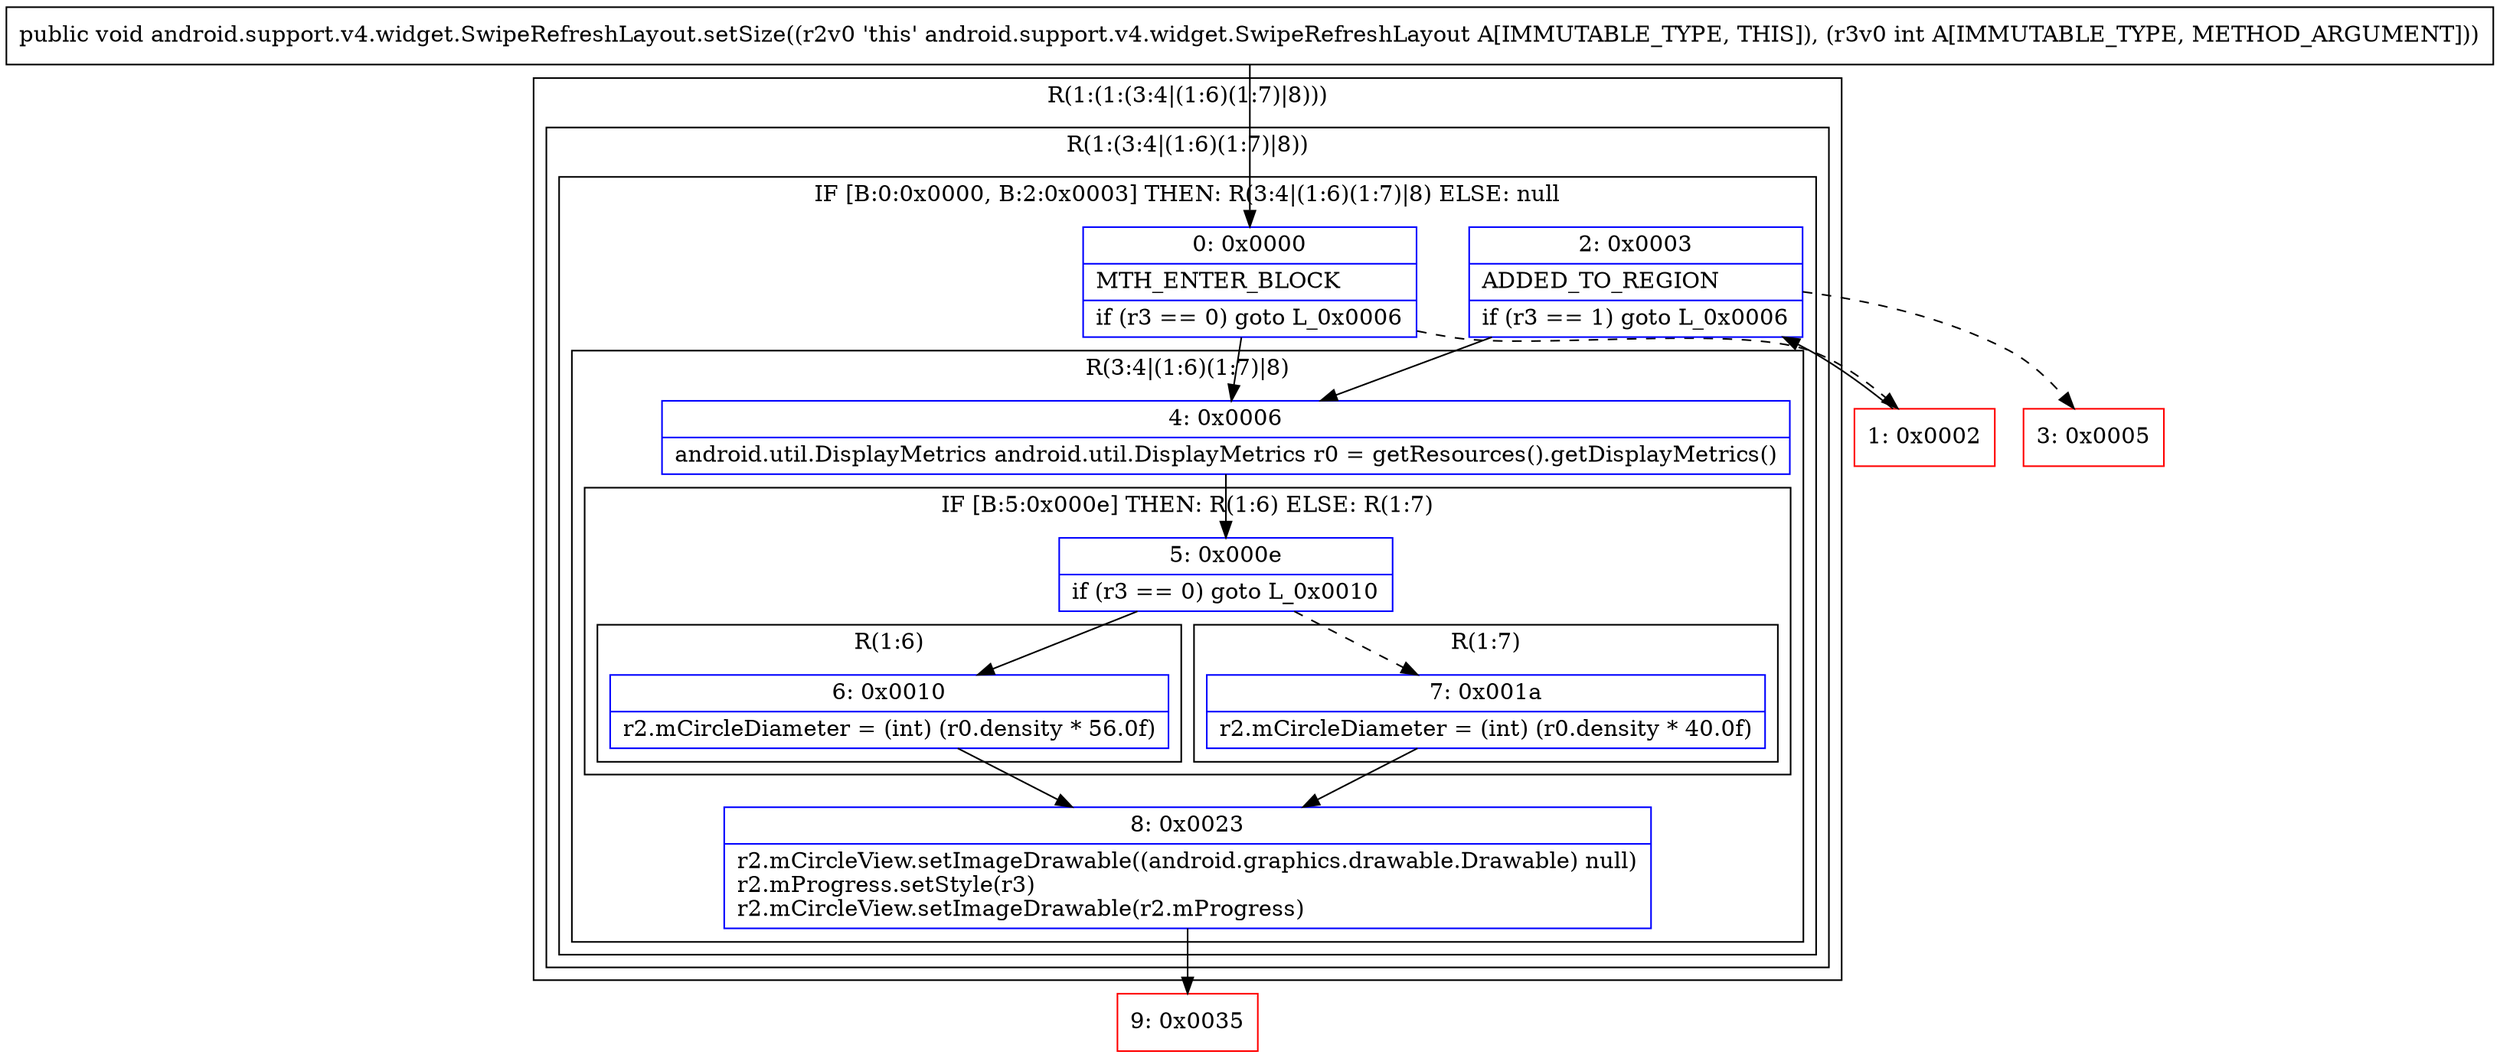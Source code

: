 digraph "CFG forandroid.support.v4.widget.SwipeRefreshLayout.setSize(I)V" {
subgraph cluster_Region_1325400927 {
label = "R(1:(1:(3:4|(1:6)(1:7)|8)))";
node [shape=record,color=blue];
subgraph cluster_Region_369601399 {
label = "R(1:(3:4|(1:6)(1:7)|8))";
node [shape=record,color=blue];
subgraph cluster_IfRegion_52560485 {
label = "IF [B:0:0x0000, B:2:0x0003] THEN: R(3:4|(1:6)(1:7)|8) ELSE: null";
node [shape=record,color=blue];
Node_0 [shape=record,label="{0\:\ 0x0000|MTH_ENTER_BLOCK\l|if (r3 == 0) goto L_0x0006\l}"];
Node_2 [shape=record,label="{2\:\ 0x0003|ADDED_TO_REGION\l|if (r3 == 1) goto L_0x0006\l}"];
subgraph cluster_Region_2008450794 {
label = "R(3:4|(1:6)(1:7)|8)";
node [shape=record,color=blue];
Node_4 [shape=record,label="{4\:\ 0x0006|android.util.DisplayMetrics android.util.DisplayMetrics r0 = getResources().getDisplayMetrics()\l}"];
subgraph cluster_IfRegion_639003742 {
label = "IF [B:5:0x000e] THEN: R(1:6) ELSE: R(1:7)";
node [shape=record,color=blue];
Node_5 [shape=record,label="{5\:\ 0x000e|if (r3 == 0) goto L_0x0010\l}"];
subgraph cluster_Region_608109644 {
label = "R(1:6)";
node [shape=record,color=blue];
Node_6 [shape=record,label="{6\:\ 0x0010|r2.mCircleDiameter = (int) (r0.density * 56.0f)\l}"];
}
subgraph cluster_Region_894230166 {
label = "R(1:7)";
node [shape=record,color=blue];
Node_7 [shape=record,label="{7\:\ 0x001a|r2.mCircleDiameter = (int) (r0.density * 40.0f)\l}"];
}
}
Node_8 [shape=record,label="{8\:\ 0x0023|r2.mCircleView.setImageDrawable((android.graphics.drawable.Drawable) null)\lr2.mProgress.setStyle(r3)\lr2.mCircleView.setImageDrawable(r2.mProgress)\l}"];
}
}
}
}
Node_1 [shape=record,color=red,label="{1\:\ 0x0002}"];
Node_3 [shape=record,color=red,label="{3\:\ 0x0005}"];
Node_9 [shape=record,color=red,label="{9\:\ 0x0035}"];
MethodNode[shape=record,label="{public void android.support.v4.widget.SwipeRefreshLayout.setSize((r2v0 'this' android.support.v4.widget.SwipeRefreshLayout A[IMMUTABLE_TYPE, THIS]), (r3v0 int A[IMMUTABLE_TYPE, METHOD_ARGUMENT])) }"];
MethodNode -> Node_0;
Node_0 -> Node_1[style=dashed];
Node_0 -> Node_4;
Node_2 -> Node_3[style=dashed];
Node_2 -> Node_4;
Node_4 -> Node_5;
Node_5 -> Node_6;
Node_5 -> Node_7[style=dashed];
Node_6 -> Node_8;
Node_7 -> Node_8;
Node_8 -> Node_9;
Node_1 -> Node_2;
}

